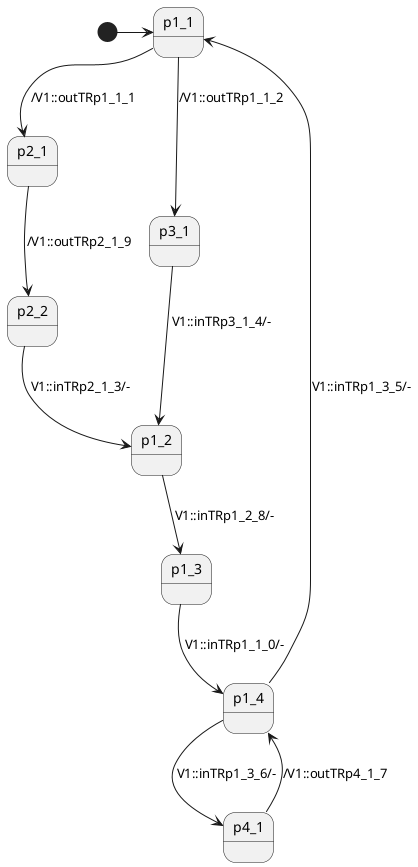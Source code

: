 @startuml

[*] -> p1_1
p1_1 --> p2_1: /V1::outTRp1_1_1
p1_1 --> p3_1: /V1::outTRp1_1_2
p1_4 --> p1_1: V1::inTRp1_3_5/-
p1_4 --> p4_1: V1::inTRp1_3_6/-
p1_2 --> p1_3: V1::inTRp1_2_8/-
p2_1 --> p2_2: /V1::outTRp2_1_9
p3_1 --> p1_2: V1::inTRp3_1_4/-
p4_1 --> p1_4: /V1::outTRp4_1_7
p1_3 --> p1_4: V1::inTRp1_1_0/-
p2_2 --> p1_2: V1::inTRp2_1_3/-

@enduml
